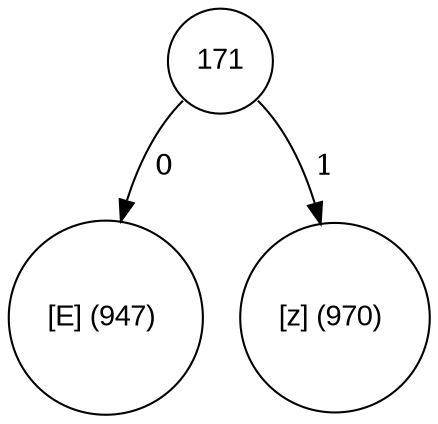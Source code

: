 digraph tree {
	node [fontname="Arial", shape="circle", width=0.5]; 

171:sw -> 69 [label = " 0"]; 
69 [label = "[E] (947) "]; 
171:se -> 122 [label = " 1"]; 
122 [label = "[z] (970) "]; 
}
